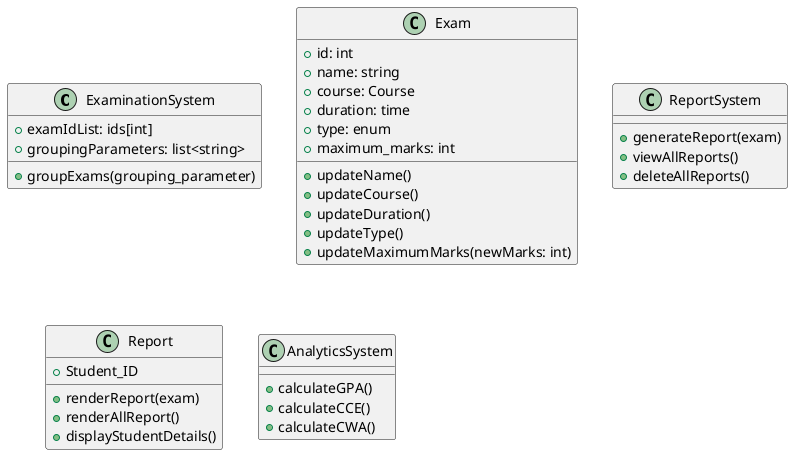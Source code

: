 @startuml examinations

class ExaminationSystem {
	+ examIdList: ids[int]
	+ groupingParameters: list<string>
	+ groupExams(grouping_parameter)
}

class Exam {
	+ id: int
	+ name: string
	' Use the course class
	+ course: Course
	+ duration: time
	+ type: enum
	+ maximum_marks: int

	+ updateName()
	+ updateCourse()
	+ updateDuration()
	+ updateType()
	+ updateMaximumMarks(newMarks: int)
}

class ReportSystem {
	+ generateReport(exam)
	+ viewAllReports()
	+ deleteAllReports()
}

class Report {
	+ Student_ID
	'Would get the details via student ID'
	+ renderReport(exam)
	+ renderAllReport()
	+ displayStudentDetails()
}

class AnalyticsSystem {
	+ calculateGPA()
	+ calculateCCE()
	+ calculateCWA()
}

@enduml